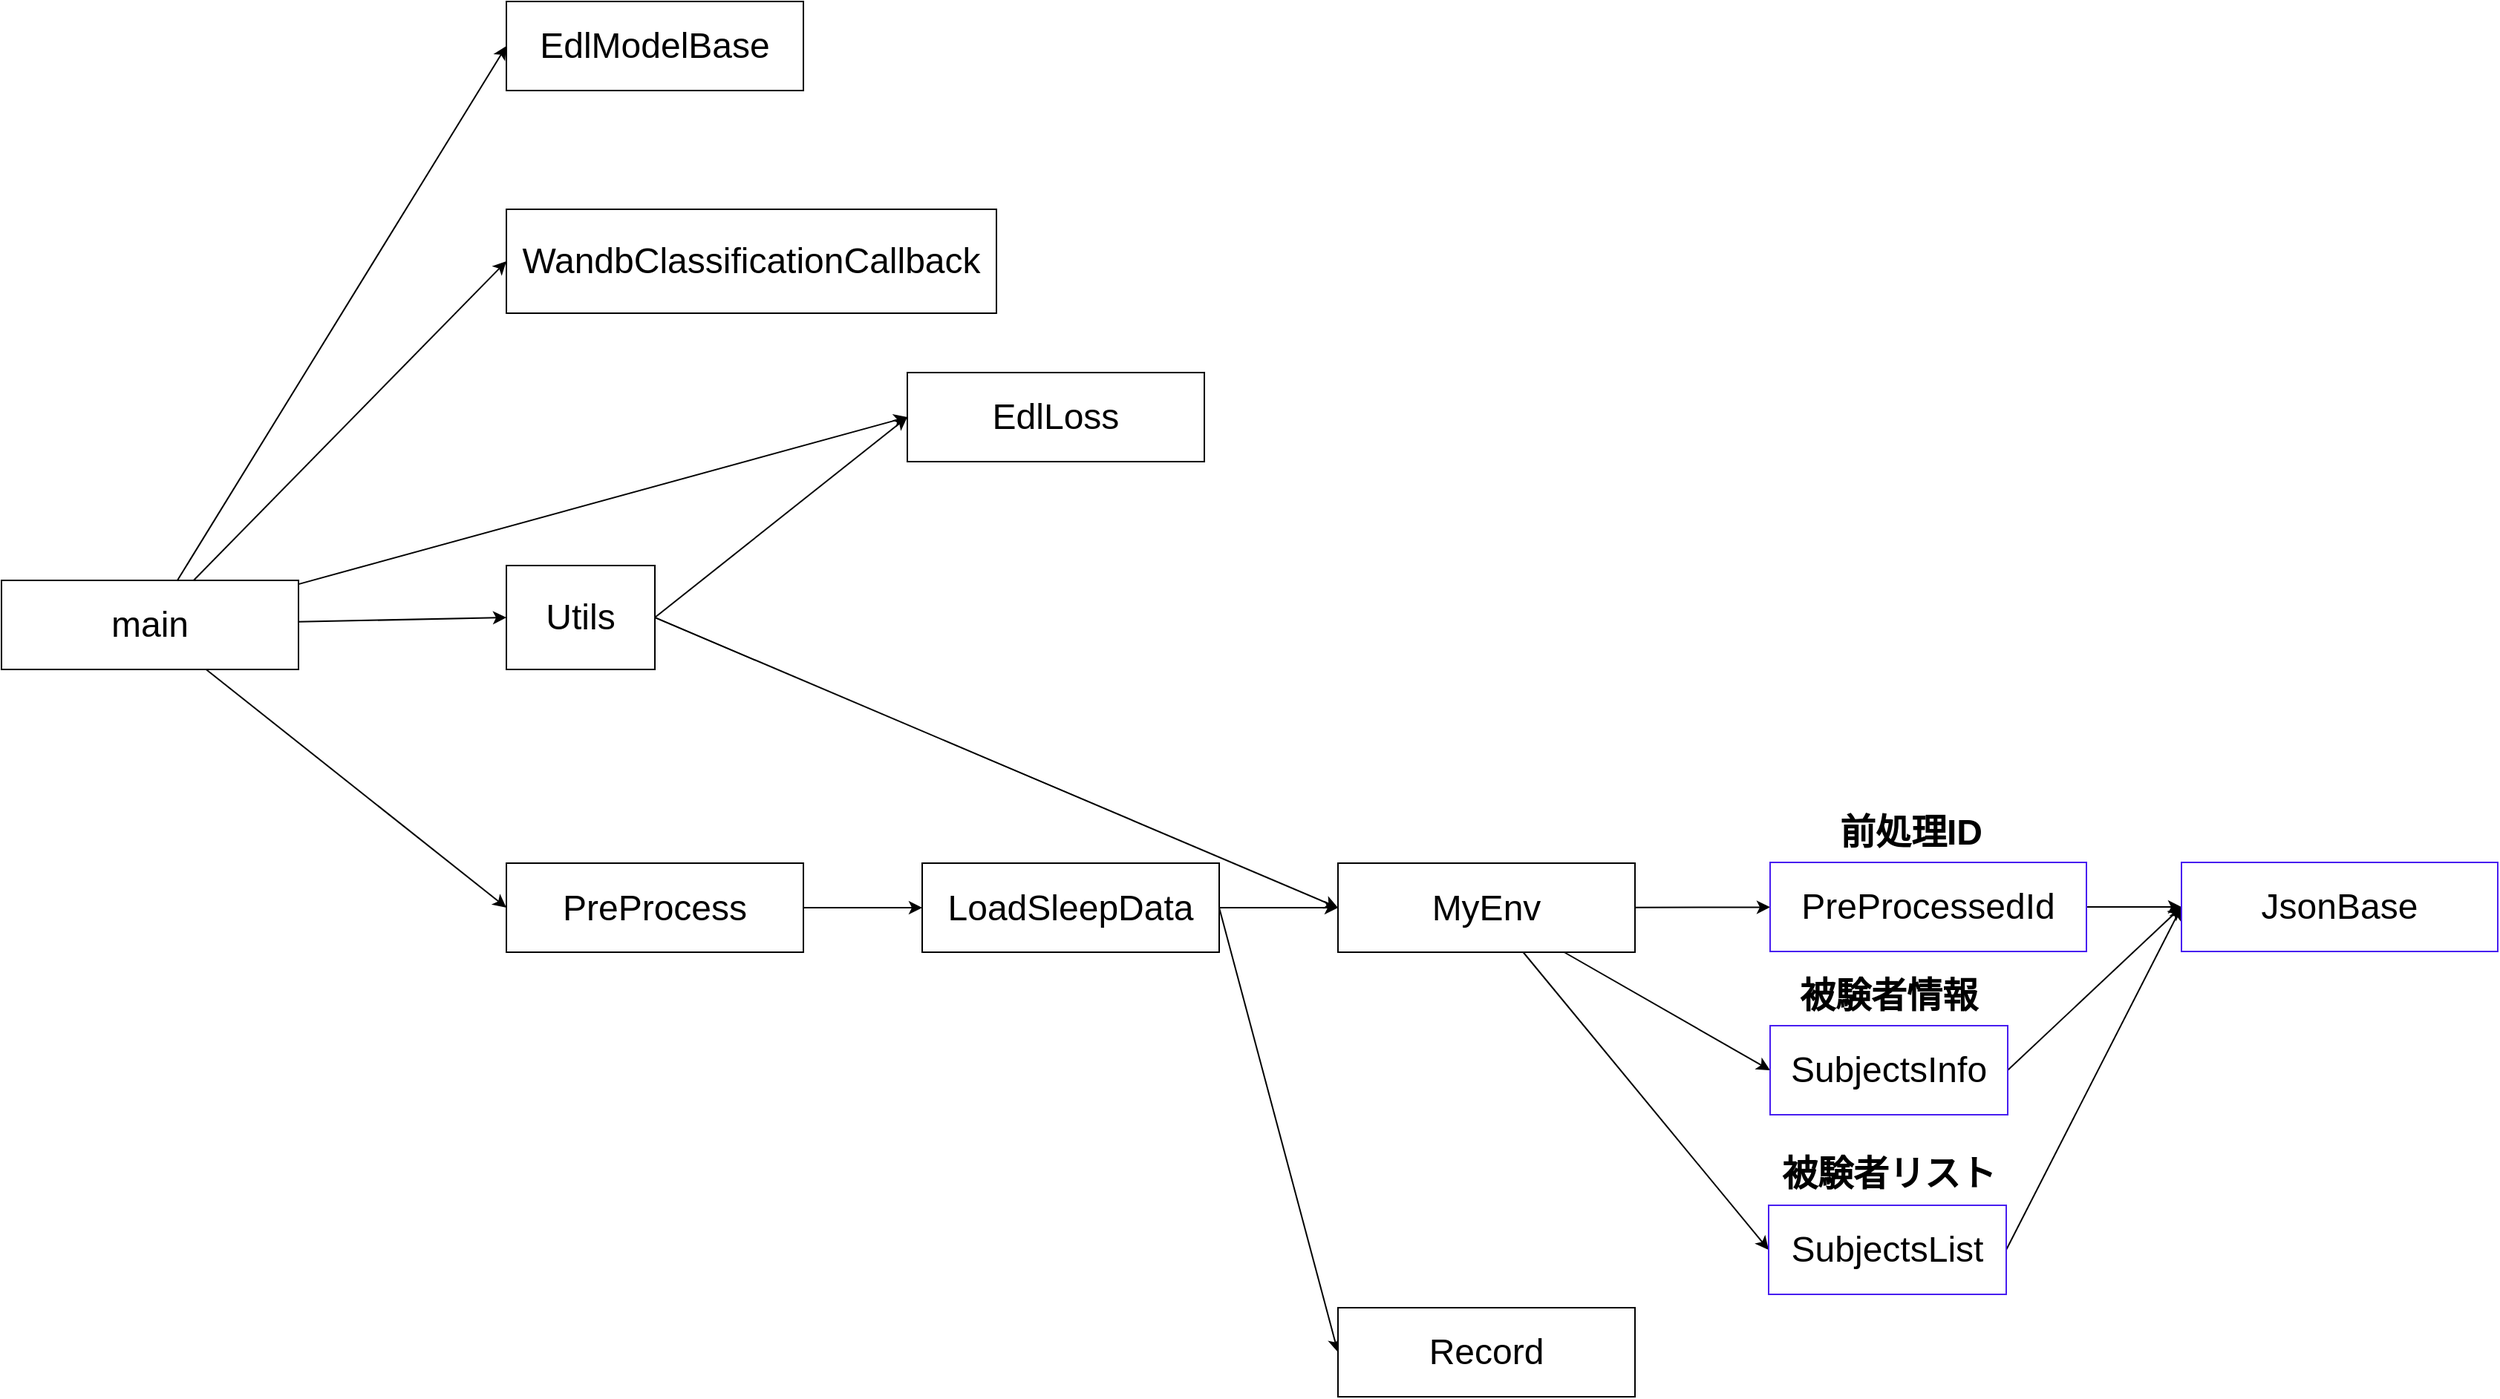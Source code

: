<mxfile>
    <diagram id="a3Z1hUzWVi3pyYLWjagQ" name="ページ1">
        <mxGraphModel dx="2717" dy="2479" grid="1" gridSize="10" guides="1" tooltips="1" connect="1" arrows="1" fold="1" page="1" pageScale="1" pageWidth="827" pageHeight="1169" math="0" shadow="0">
            <root>
                <mxCell id="0"/>
                <mxCell id="1" parent="0"/>
                <mxCell id="35" style="edgeStyle=none;html=1;entryX=0;entryY=0.5;entryDx=0;entryDy=0;" edge="1" parent="1" source="3" target="8">
                    <mxGeometry relative="1" as="geometry"/>
                </mxCell>
                <mxCell id="38" style="edgeStyle=none;html=1;entryX=0;entryY=0.5;entryDx=0;entryDy=0;" edge="1" parent="1" source="3" target="5">
                    <mxGeometry relative="1" as="geometry"/>
                </mxCell>
                <mxCell id="41" style="edgeStyle=none;html=1;entryX=0;entryY=0.5;entryDx=0;entryDy=0;" edge="1" parent="1" source="3" target="7">
                    <mxGeometry relative="1" as="geometry"/>
                </mxCell>
                <mxCell id="42" style="edgeStyle=none;html=1;entryX=0;entryY=0.5;entryDx=0;entryDy=0;" edge="1" parent="1" source="3" target="6">
                    <mxGeometry relative="1" as="geometry"/>
                </mxCell>
                <mxCell id="43" style="edgeStyle=none;html=1;entryX=0;entryY=0.5;entryDx=0;entryDy=0;" edge="1" parent="1" source="3" target="4">
                    <mxGeometry relative="1" as="geometry"/>
                </mxCell>
                <mxCell id="3" value="&lt;span style=&quot;font-size: 24px&quot;&gt;main&lt;/span&gt;" style="whiteSpace=wrap;html=1;" parent="1" vertex="1">
                    <mxGeometry x="-140" y="360" width="200" height="60" as="geometry"/>
                </mxCell>
                <mxCell id="4" value="&lt;font style=&quot;font-size: 24px&quot;&gt;WandbClassificationCallback&lt;/font&gt;" style="whiteSpace=wrap;html=1;" parent="1" vertex="1">
                    <mxGeometry x="200" y="110" width="330" height="70" as="geometry"/>
                </mxCell>
                <mxCell id="39" style="edgeStyle=none;html=1;entryX=0;entryY=0.5;entryDx=0;entryDy=0;exitX=1;exitY=0.5;exitDx=0;exitDy=0;" edge="1" parent="1" source="5" target="6">
                    <mxGeometry relative="1" as="geometry"/>
                </mxCell>
                <mxCell id="40" style="edgeStyle=none;html=1;entryX=0;entryY=0.5;entryDx=0;entryDy=0;exitX=1;exitY=0.5;exitDx=0;exitDy=0;" edge="1" parent="1" source="5" target="19">
                    <mxGeometry relative="1" as="geometry">
                        <mxPoint x="480.0" y="460" as="targetPoint"/>
                    </mxGeometry>
                </mxCell>
                <mxCell id="5" value="&lt;font style=&quot;font-size: 24px&quot;&gt;Utils&lt;/font&gt;" style="whiteSpace=wrap;html=1;" parent="1" vertex="1">
                    <mxGeometry x="200" y="350" width="100" height="70" as="geometry"/>
                </mxCell>
                <mxCell id="6" value="&lt;font style=&quot;font-size: 24px&quot;&gt;EdlLoss&lt;/font&gt;" style="whiteSpace=wrap;html=1;" parent="1" vertex="1">
                    <mxGeometry x="470" y="220" width="200" height="60" as="geometry"/>
                </mxCell>
                <mxCell id="7" value="&lt;font style=&quot;font-size: 24px&quot;&gt;EdlModelBase&lt;/font&gt;" style="whiteSpace=wrap;html=1;" parent="1" vertex="1">
                    <mxGeometry x="200" y="-30" width="200" height="60" as="geometry"/>
                </mxCell>
                <mxCell id="16" style="edgeStyle=none;html=1;entryX=0;entryY=0.5;entryDx=0;entryDy=0;" parent="1" source="8" target="11" edge="1">
                    <mxGeometry relative="1" as="geometry"/>
                </mxCell>
                <mxCell id="18" style="edgeStyle=none;html=1;entryX=0;entryY=0.5;entryDx=0;entryDy=0;exitX=1;exitY=0.5;exitDx=0;exitDy=0;" parent="1" source="11" target="13" edge="1">
                    <mxGeometry relative="1" as="geometry"/>
                </mxCell>
                <mxCell id="8" value="&lt;font style=&quot;font-size: 24px&quot;&gt;PreProcess&lt;/font&gt;" style="whiteSpace=wrap;html=1;" parent="1" vertex="1">
                    <mxGeometry x="200" y="550.5" width="200" height="60" as="geometry"/>
                </mxCell>
                <mxCell id="21" value="" style="edgeStyle=none;html=1;" parent="1" source="11" target="19" edge="1">
                    <mxGeometry relative="1" as="geometry"/>
                </mxCell>
                <mxCell id="11" value="&lt;font style=&quot;font-size: 24px&quot;&gt;LoadSleepData&lt;/font&gt;" style="whiteSpace=wrap;html=1;" parent="1" vertex="1">
                    <mxGeometry x="480" y="550.5" width="200" height="60" as="geometry"/>
                </mxCell>
                <mxCell id="13" value="&lt;font style=&quot;font-size: 24px&quot;&gt;Record&lt;/font&gt;" style="whiteSpace=wrap;html=1;" parent="1" vertex="1">
                    <mxGeometry x="760" y="850" width="200" height="60" as="geometry"/>
                </mxCell>
                <mxCell id="32" value="" style="edgeStyle=none;html=1;" parent="1" source="19" target="25" edge="1">
                    <mxGeometry relative="1" as="geometry"/>
                </mxCell>
                <mxCell id="33" style="edgeStyle=none;html=1;entryX=0;entryY=0.5;entryDx=0;entryDy=0;" parent="1" source="19" target="27" edge="1">
                    <mxGeometry relative="1" as="geometry"/>
                </mxCell>
                <mxCell id="34" style="edgeStyle=none;html=1;entryX=0;entryY=0.5;entryDx=0;entryDy=0;" parent="1" source="19" target="23" edge="1">
                    <mxGeometry relative="1" as="geometry"/>
                </mxCell>
                <mxCell id="19" value="&lt;font style=&quot;font-size: 24px&quot;&gt;MyEnv&lt;/font&gt;" style="whiteSpace=wrap;html=1;" parent="1" vertex="1">
                    <mxGeometry x="760" y="550.5" width="200" height="60" as="geometry"/>
                </mxCell>
                <mxCell id="22" style="edgeStyle=none;html=1;entryX=0;entryY=0.5;entryDx=0;entryDy=0;exitX=1;exitY=0.5;exitDx=0;exitDy=0;" parent="1" source="23" target="28" edge="1">
                    <mxGeometry relative="1" as="geometry">
                        <mxPoint x="1327" y="811" as="targetPoint"/>
                    </mxGeometry>
                </mxCell>
                <mxCell id="23" value="&lt;font style=&quot;font-size: 24px&quot;&gt;SubjectsList&lt;/font&gt;" style="whiteSpace=wrap;html=1;strokeColor=#471DF0;" parent="1" vertex="1">
                    <mxGeometry x="1050" y="781" width="160" height="60" as="geometry"/>
                </mxCell>
                <mxCell id="24" style="edgeStyle=none;html=1;entryX=0;entryY=0.5;entryDx=0;entryDy=0;" parent="1" source="25" target="28" edge="1">
                    <mxGeometry relative="1" as="geometry"/>
                </mxCell>
                <mxCell id="25" value="&lt;font style=&quot;font-size: 24px&quot;&gt;PreProcessedId&lt;/font&gt;" style="whiteSpace=wrap;html=1;strokeColor=#471DF0;" parent="1" vertex="1">
                    <mxGeometry x="1051" y="550" width="213" height="60" as="geometry"/>
                </mxCell>
                <mxCell id="26" style="edgeStyle=none;html=1;entryX=0;entryY=0.5;entryDx=0;entryDy=0;exitX=1;exitY=0.5;exitDx=0;exitDy=0;" parent="1" source="27" target="28" edge="1">
                    <mxGeometry relative="1" as="geometry">
                        <mxPoint x="1327" y="690" as="targetPoint"/>
                    </mxGeometry>
                </mxCell>
                <mxCell id="27" value="&lt;font style=&quot;font-size: 24px&quot;&gt;SubjectsInfo&lt;/font&gt;" style="whiteSpace=wrap;html=1;strokeColor=#471DF0;" parent="1" vertex="1">
                    <mxGeometry x="1051" y="660" width="160" height="60" as="geometry"/>
                </mxCell>
                <mxCell id="28" value="&lt;span style=&quot;font-size: 24px&quot;&gt;JsonBase&lt;/span&gt;" style="whiteSpace=wrap;html=1;strokeColor=#471DF0;" parent="1" vertex="1">
                    <mxGeometry x="1328" y="550" width="213" height="60" as="geometry"/>
                </mxCell>
                <mxCell id="29" value="&lt;span style=&quot;font-size: 24px&quot;&gt;前処理ID&lt;/span&gt;" style="text;html=1;strokeColor=none;fillColor=none;align=center;verticalAlign=middle;whiteSpace=wrap;rounded=0;fontStyle=1;shadow=0;" parent="1" vertex="1">
                    <mxGeometry x="1081" y="520" width="130" height="20" as="geometry"/>
                </mxCell>
                <mxCell id="30" value="&lt;span style=&quot;font-size: 24px&quot;&gt;被験者情報&lt;/span&gt;" style="text;html=1;strokeColor=none;fillColor=none;align=center;verticalAlign=middle;whiteSpace=wrap;rounded=0;fontStyle=1;shadow=0;" parent="1" vertex="1">
                    <mxGeometry x="1066" y="630" width="130" height="20" as="geometry"/>
                </mxCell>
                <mxCell id="31" value="&lt;span style=&quot;font-size: 24px&quot;&gt;被験者リスト&lt;/span&gt;" style="text;html=1;strokeColor=none;fillColor=none;align=center;verticalAlign=middle;whiteSpace=wrap;rounded=0;fontStyle=1;shadow=0;" parent="1" vertex="1">
                    <mxGeometry x="1052" y="750" width="158" height="20" as="geometry"/>
                </mxCell>
            </root>
        </mxGraphModel>
    </diagram>
</mxfile>
